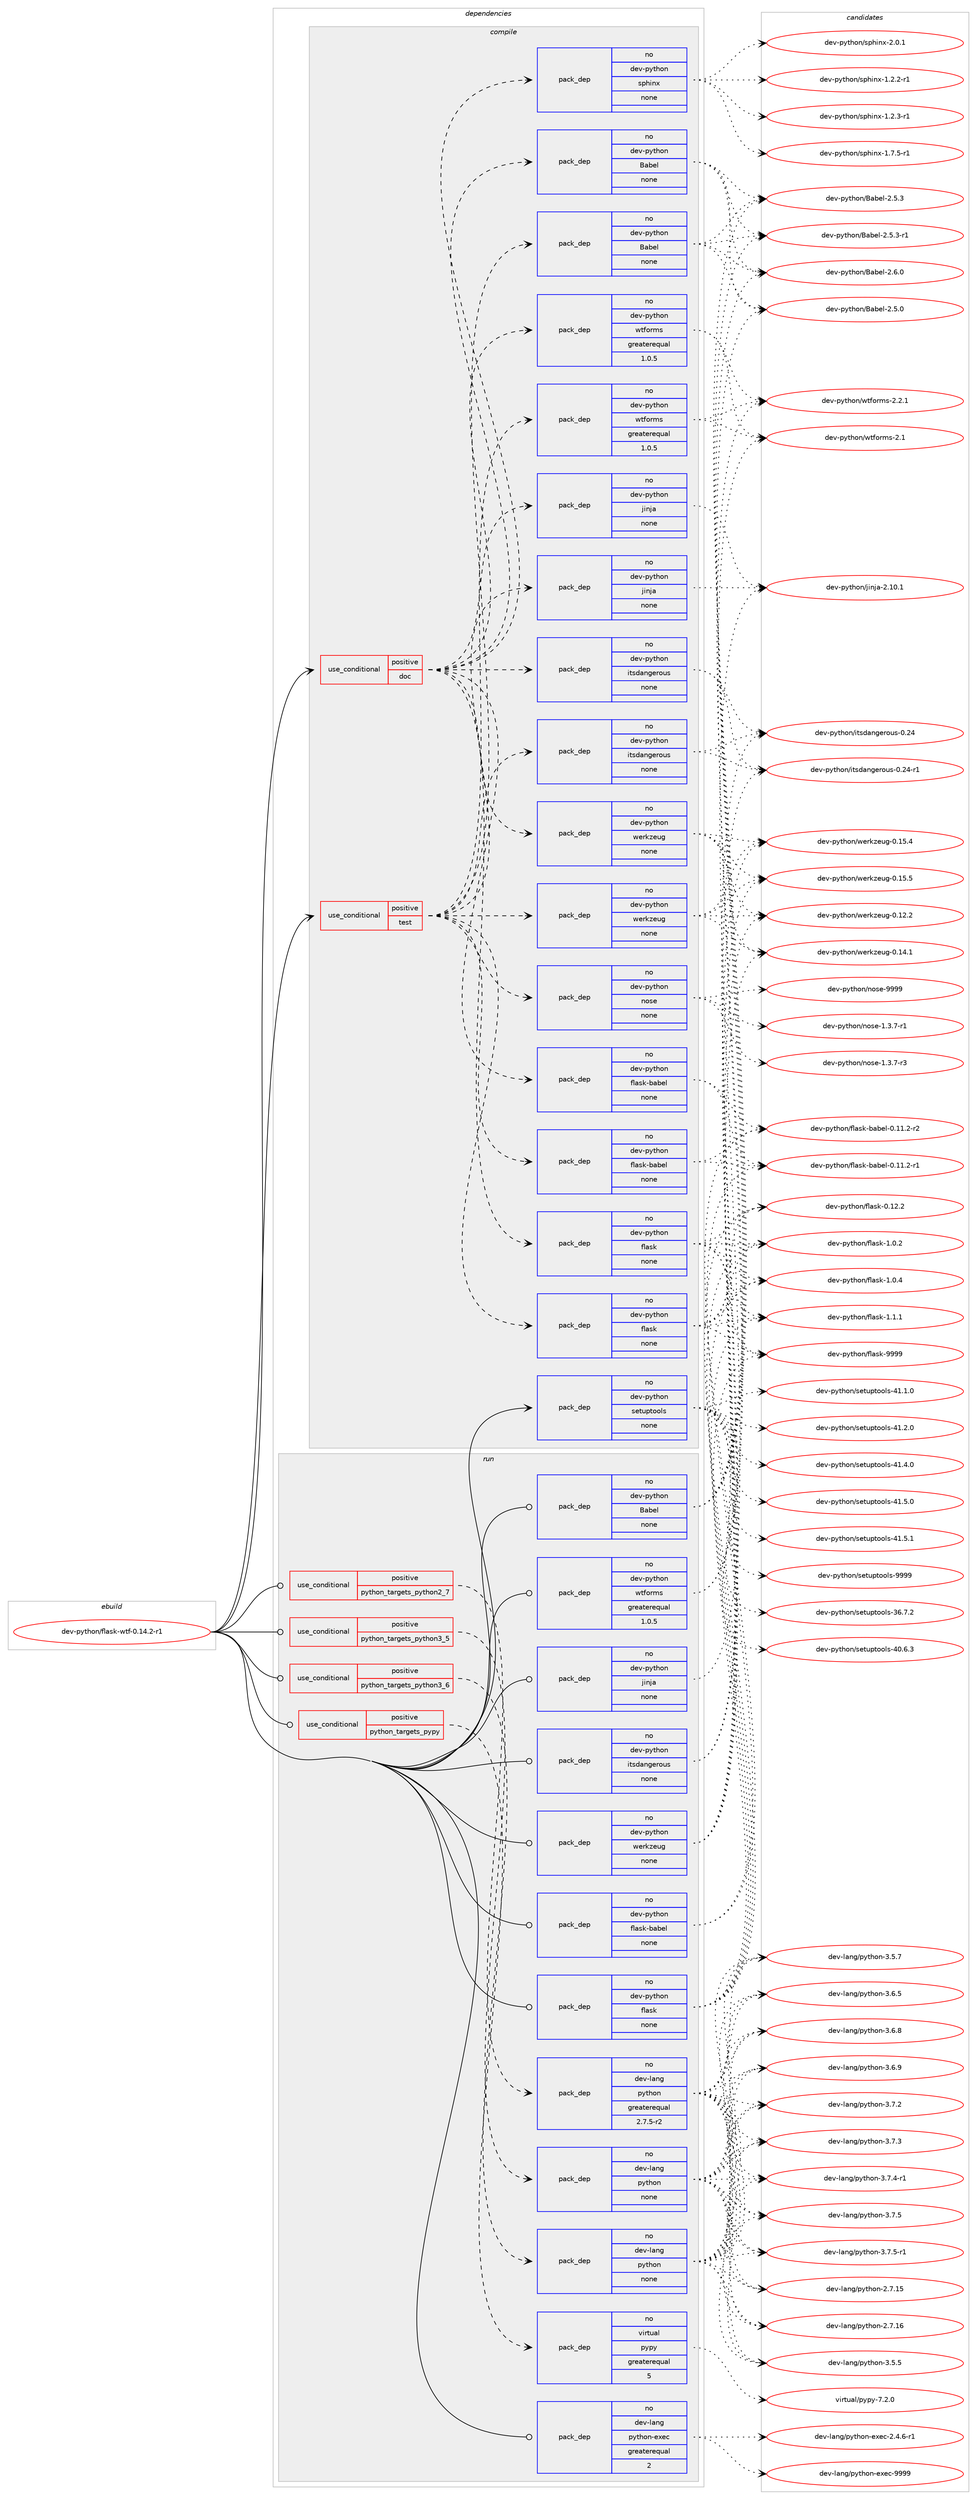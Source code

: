 digraph prolog {

# *************
# Graph options
# *************

newrank=true;
concentrate=true;
compound=true;
graph [rankdir=LR,fontname=Helvetica,fontsize=10,ranksep=1.5];#, ranksep=2.5, nodesep=0.2];
edge  [arrowhead=vee];
node  [fontname=Helvetica,fontsize=10];

# **********
# The ebuild
# **********

subgraph cluster_leftcol {
color=gray;
rank=same;
label=<<i>ebuild</i>>;
id [label="dev-python/flask-wtf-0.14.2-r1", color=red, width=4, href="../dev-python/flask-wtf-0.14.2-r1.svg"];
}

# ****************
# The dependencies
# ****************

subgraph cluster_midcol {
color=gray;
label=<<i>dependencies</i>>;
subgraph cluster_compile {
fillcolor="#eeeeee";
style=filled;
label=<<i>compile</i>>;
subgraph cond139674 {
dependency605574 [label=<<TABLE BORDER="0" CELLBORDER="1" CELLSPACING="0" CELLPADDING="4"><TR><TD ROWSPAN="3" CELLPADDING="10">use_conditional</TD></TR><TR><TD>positive</TD></TR><TR><TD>doc</TD></TR></TABLE>>, shape=none, color=red];
subgraph pack454103 {
dependency605575 [label=<<TABLE BORDER="0" CELLBORDER="1" CELLSPACING="0" CELLPADDING="4" WIDTH="220"><TR><TD ROWSPAN="6" CELLPADDING="30">pack_dep</TD></TR><TR><TD WIDTH="110">no</TD></TR><TR><TD>dev-python</TD></TR><TR><TD>Babel</TD></TR><TR><TD>none</TD></TR><TR><TD></TD></TR></TABLE>>, shape=none, color=blue];
}
dependency605574:e -> dependency605575:w [weight=20,style="dashed",arrowhead="vee"];
subgraph pack454104 {
dependency605576 [label=<<TABLE BORDER="0" CELLBORDER="1" CELLSPACING="0" CELLPADDING="4" WIDTH="220"><TR><TD ROWSPAN="6" CELLPADDING="30">pack_dep</TD></TR><TR><TD WIDTH="110">no</TD></TR><TR><TD>dev-python</TD></TR><TR><TD>flask</TD></TR><TR><TD>none</TD></TR><TR><TD></TD></TR></TABLE>>, shape=none, color=blue];
}
dependency605574:e -> dependency605576:w [weight=20,style="dashed",arrowhead="vee"];
subgraph pack454105 {
dependency605577 [label=<<TABLE BORDER="0" CELLBORDER="1" CELLSPACING="0" CELLPADDING="4" WIDTH="220"><TR><TD ROWSPAN="6" CELLPADDING="30">pack_dep</TD></TR><TR><TD WIDTH="110">no</TD></TR><TR><TD>dev-python</TD></TR><TR><TD>flask-babel</TD></TR><TR><TD>none</TD></TR><TR><TD></TD></TR></TABLE>>, shape=none, color=blue];
}
dependency605574:e -> dependency605577:w [weight=20,style="dashed",arrowhead="vee"];
subgraph pack454106 {
dependency605578 [label=<<TABLE BORDER="0" CELLBORDER="1" CELLSPACING="0" CELLPADDING="4" WIDTH="220"><TR><TD ROWSPAN="6" CELLPADDING="30">pack_dep</TD></TR><TR><TD WIDTH="110">no</TD></TR><TR><TD>dev-python</TD></TR><TR><TD>itsdangerous</TD></TR><TR><TD>none</TD></TR><TR><TD></TD></TR></TABLE>>, shape=none, color=blue];
}
dependency605574:e -> dependency605578:w [weight=20,style="dashed",arrowhead="vee"];
subgraph pack454107 {
dependency605579 [label=<<TABLE BORDER="0" CELLBORDER="1" CELLSPACING="0" CELLPADDING="4" WIDTH="220"><TR><TD ROWSPAN="6" CELLPADDING="30">pack_dep</TD></TR><TR><TD WIDTH="110">no</TD></TR><TR><TD>dev-python</TD></TR><TR><TD>jinja</TD></TR><TR><TD>none</TD></TR><TR><TD></TD></TR></TABLE>>, shape=none, color=blue];
}
dependency605574:e -> dependency605579:w [weight=20,style="dashed",arrowhead="vee"];
subgraph pack454108 {
dependency605580 [label=<<TABLE BORDER="0" CELLBORDER="1" CELLSPACING="0" CELLPADDING="4" WIDTH="220"><TR><TD ROWSPAN="6" CELLPADDING="30">pack_dep</TD></TR><TR><TD WIDTH="110">no</TD></TR><TR><TD>dev-python</TD></TR><TR><TD>werkzeug</TD></TR><TR><TD>none</TD></TR><TR><TD></TD></TR></TABLE>>, shape=none, color=blue];
}
dependency605574:e -> dependency605580:w [weight=20,style="dashed",arrowhead="vee"];
subgraph pack454109 {
dependency605581 [label=<<TABLE BORDER="0" CELLBORDER="1" CELLSPACING="0" CELLPADDING="4" WIDTH="220"><TR><TD ROWSPAN="6" CELLPADDING="30">pack_dep</TD></TR><TR><TD WIDTH="110">no</TD></TR><TR><TD>dev-python</TD></TR><TR><TD>wtforms</TD></TR><TR><TD>greaterequal</TD></TR><TR><TD>1.0.5</TD></TR></TABLE>>, shape=none, color=blue];
}
dependency605574:e -> dependency605581:w [weight=20,style="dashed",arrowhead="vee"];
subgraph pack454110 {
dependency605582 [label=<<TABLE BORDER="0" CELLBORDER="1" CELLSPACING="0" CELLPADDING="4" WIDTH="220"><TR><TD ROWSPAN="6" CELLPADDING="30">pack_dep</TD></TR><TR><TD WIDTH="110">no</TD></TR><TR><TD>dev-python</TD></TR><TR><TD>sphinx</TD></TR><TR><TD>none</TD></TR><TR><TD></TD></TR></TABLE>>, shape=none, color=blue];
}
dependency605574:e -> dependency605582:w [weight=20,style="dashed",arrowhead="vee"];
}
id:e -> dependency605574:w [weight=20,style="solid",arrowhead="vee"];
subgraph cond139675 {
dependency605583 [label=<<TABLE BORDER="0" CELLBORDER="1" CELLSPACING="0" CELLPADDING="4"><TR><TD ROWSPAN="3" CELLPADDING="10">use_conditional</TD></TR><TR><TD>positive</TD></TR><TR><TD>test</TD></TR></TABLE>>, shape=none, color=red];
subgraph pack454111 {
dependency605584 [label=<<TABLE BORDER="0" CELLBORDER="1" CELLSPACING="0" CELLPADDING="4" WIDTH="220"><TR><TD ROWSPAN="6" CELLPADDING="30">pack_dep</TD></TR><TR><TD WIDTH="110">no</TD></TR><TR><TD>dev-python</TD></TR><TR><TD>Babel</TD></TR><TR><TD>none</TD></TR><TR><TD></TD></TR></TABLE>>, shape=none, color=blue];
}
dependency605583:e -> dependency605584:w [weight=20,style="dashed",arrowhead="vee"];
subgraph pack454112 {
dependency605585 [label=<<TABLE BORDER="0" CELLBORDER="1" CELLSPACING="0" CELLPADDING="4" WIDTH="220"><TR><TD ROWSPAN="6" CELLPADDING="30">pack_dep</TD></TR><TR><TD WIDTH="110">no</TD></TR><TR><TD>dev-python</TD></TR><TR><TD>flask</TD></TR><TR><TD>none</TD></TR><TR><TD></TD></TR></TABLE>>, shape=none, color=blue];
}
dependency605583:e -> dependency605585:w [weight=20,style="dashed",arrowhead="vee"];
subgraph pack454113 {
dependency605586 [label=<<TABLE BORDER="0" CELLBORDER="1" CELLSPACING="0" CELLPADDING="4" WIDTH="220"><TR><TD ROWSPAN="6" CELLPADDING="30">pack_dep</TD></TR><TR><TD WIDTH="110">no</TD></TR><TR><TD>dev-python</TD></TR><TR><TD>flask-babel</TD></TR><TR><TD>none</TD></TR><TR><TD></TD></TR></TABLE>>, shape=none, color=blue];
}
dependency605583:e -> dependency605586:w [weight=20,style="dashed",arrowhead="vee"];
subgraph pack454114 {
dependency605587 [label=<<TABLE BORDER="0" CELLBORDER="1" CELLSPACING="0" CELLPADDING="4" WIDTH="220"><TR><TD ROWSPAN="6" CELLPADDING="30">pack_dep</TD></TR><TR><TD WIDTH="110">no</TD></TR><TR><TD>dev-python</TD></TR><TR><TD>itsdangerous</TD></TR><TR><TD>none</TD></TR><TR><TD></TD></TR></TABLE>>, shape=none, color=blue];
}
dependency605583:e -> dependency605587:w [weight=20,style="dashed",arrowhead="vee"];
subgraph pack454115 {
dependency605588 [label=<<TABLE BORDER="0" CELLBORDER="1" CELLSPACING="0" CELLPADDING="4" WIDTH="220"><TR><TD ROWSPAN="6" CELLPADDING="30">pack_dep</TD></TR><TR><TD WIDTH="110">no</TD></TR><TR><TD>dev-python</TD></TR><TR><TD>jinja</TD></TR><TR><TD>none</TD></TR><TR><TD></TD></TR></TABLE>>, shape=none, color=blue];
}
dependency605583:e -> dependency605588:w [weight=20,style="dashed",arrowhead="vee"];
subgraph pack454116 {
dependency605589 [label=<<TABLE BORDER="0" CELLBORDER="1" CELLSPACING="0" CELLPADDING="4" WIDTH="220"><TR><TD ROWSPAN="6" CELLPADDING="30">pack_dep</TD></TR><TR><TD WIDTH="110">no</TD></TR><TR><TD>dev-python</TD></TR><TR><TD>werkzeug</TD></TR><TR><TD>none</TD></TR><TR><TD></TD></TR></TABLE>>, shape=none, color=blue];
}
dependency605583:e -> dependency605589:w [weight=20,style="dashed",arrowhead="vee"];
subgraph pack454117 {
dependency605590 [label=<<TABLE BORDER="0" CELLBORDER="1" CELLSPACING="0" CELLPADDING="4" WIDTH="220"><TR><TD ROWSPAN="6" CELLPADDING="30">pack_dep</TD></TR><TR><TD WIDTH="110">no</TD></TR><TR><TD>dev-python</TD></TR><TR><TD>wtforms</TD></TR><TR><TD>greaterequal</TD></TR><TR><TD>1.0.5</TD></TR></TABLE>>, shape=none, color=blue];
}
dependency605583:e -> dependency605590:w [weight=20,style="dashed",arrowhead="vee"];
subgraph pack454118 {
dependency605591 [label=<<TABLE BORDER="0" CELLBORDER="1" CELLSPACING="0" CELLPADDING="4" WIDTH="220"><TR><TD ROWSPAN="6" CELLPADDING="30">pack_dep</TD></TR><TR><TD WIDTH="110">no</TD></TR><TR><TD>dev-python</TD></TR><TR><TD>nose</TD></TR><TR><TD>none</TD></TR><TR><TD></TD></TR></TABLE>>, shape=none, color=blue];
}
dependency605583:e -> dependency605591:w [weight=20,style="dashed",arrowhead="vee"];
}
id:e -> dependency605583:w [weight=20,style="solid",arrowhead="vee"];
subgraph pack454119 {
dependency605592 [label=<<TABLE BORDER="0" CELLBORDER="1" CELLSPACING="0" CELLPADDING="4" WIDTH="220"><TR><TD ROWSPAN="6" CELLPADDING="30">pack_dep</TD></TR><TR><TD WIDTH="110">no</TD></TR><TR><TD>dev-python</TD></TR><TR><TD>setuptools</TD></TR><TR><TD>none</TD></TR><TR><TD></TD></TR></TABLE>>, shape=none, color=blue];
}
id:e -> dependency605592:w [weight=20,style="solid",arrowhead="vee"];
}
subgraph cluster_compileandrun {
fillcolor="#eeeeee";
style=filled;
label=<<i>compile and run</i>>;
}
subgraph cluster_run {
fillcolor="#eeeeee";
style=filled;
label=<<i>run</i>>;
subgraph cond139676 {
dependency605593 [label=<<TABLE BORDER="0" CELLBORDER="1" CELLSPACING="0" CELLPADDING="4"><TR><TD ROWSPAN="3" CELLPADDING="10">use_conditional</TD></TR><TR><TD>positive</TD></TR><TR><TD>python_targets_pypy</TD></TR></TABLE>>, shape=none, color=red];
subgraph pack454120 {
dependency605594 [label=<<TABLE BORDER="0" CELLBORDER="1" CELLSPACING="0" CELLPADDING="4" WIDTH="220"><TR><TD ROWSPAN="6" CELLPADDING="30">pack_dep</TD></TR><TR><TD WIDTH="110">no</TD></TR><TR><TD>virtual</TD></TR><TR><TD>pypy</TD></TR><TR><TD>greaterequal</TD></TR><TR><TD>5</TD></TR></TABLE>>, shape=none, color=blue];
}
dependency605593:e -> dependency605594:w [weight=20,style="dashed",arrowhead="vee"];
}
id:e -> dependency605593:w [weight=20,style="solid",arrowhead="odot"];
subgraph cond139677 {
dependency605595 [label=<<TABLE BORDER="0" CELLBORDER="1" CELLSPACING="0" CELLPADDING="4"><TR><TD ROWSPAN="3" CELLPADDING="10">use_conditional</TD></TR><TR><TD>positive</TD></TR><TR><TD>python_targets_python2_7</TD></TR></TABLE>>, shape=none, color=red];
subgraph pack454121 {
dependency605596 [label=<<TABLE BORDER="0" CELLBORDER="1" CELLSPACING="0" CELLPADDING="4" WIDTH="220"><TR><TD ROWSPAN="6" CELLPADDING="30">pack_dep</TD></TR><TR><TD WIDTH="110">no</TD></TR><TR><TD>dev-lang</TD></TR><TR><TD>python</TD></TR><TR><TD>greaterequal</TD></TR><TR><TD>2.7.5-r2</TD></TR></TABLE>>, shape=none, color=blue];
}
dependency605595:e -> dependency605596:w [weight=20,style="dashed",arrowhead="vee"];
}
id:e -> dependency605595:w [weight=20,style="solid",arrowhead="odot"];
subgraph cond139678 {
dependency605597 [label=<<TABLE BORDER="0" CELLBORDER="1" CELLSPACING="0" CELLPADDING="4"><TR><TD ROWSPAN="3" CELLPADDING="10">use_conditional</TD></TR><TR><TD>positive</TD></TR><TR><TD>python_targets_python3_5</TD></TR></TABLE>>, shape=none, color=red];
subgraph pack454122 {
dependency605598 [label=<<TABLE BORDER="0" CELLBORDER="1" CELLSPACING="0" CELLPADDING="4" WIDTH="220"><TR><TD ROWSPAN="6" CELLPADDING="30">pack_dep</TD></TR><TR><TD WIDTH="110">no</TD></TR><TR><TD>dev-lang</TD></TR><TR><TD>python</TD></TR><TR><TD>none</TD></TR><TR><TD></TD></TR></TABLE>>, shape=none, color=blue];
}
dependency605597:e -> dependency605598:w [weight=20,style="dashed",arrowhead="vee"];
}
id:e -> dependency605597:w [weight=20,style="solid",arrowhead="odot"];
subgraph cond139679 {
dependency605599 [label=<<TABLE BORDER="0" CELLBORDER="1" CELLSPACING="0" CELLPADDING="4"><TR><TD ROWSPAN="3" CELLPADDING="10">use_conditional</TD></TR><TR><TD>positive</TD></TR><TR><TD>python_targets_python3_6</TD></TR></TABLE>>, shape=none, color=red];
subgraph pack454123 {
dependency605600 [label=<<TABLE BORDER="0" CELLBORDER="1" CELLSPACING="0" CELLPADDING="4" WIDTH="220"><TR><TD ROWSPAN="6" CELLPADDING="30">pack_dep</TD></TR><TR><TD WIDTH="110">no</TD></TR><TR><TD>dev-lang</TD></TR><TR><TD>python</TD></TR><TR><TD>none</TD></TR><TR><TD></TD></TR></TABLE>>, shape=none, color=blue];
}
dependency605599:e -> dependency605600:w [weight=20,style="dashed",arrowhead="vee"];
}
id:e -> dependency605599:w [weight=20,style="solid",arrowhead="odot"];
subgraph pack454124 {
dependency605601 [label=<<TABLE BORDER="0" CELLBORDER="1" CELLSPACING="0" CELLPADDING="4" WIDTH="220"><TR><TD ROWSPAN="6" CELLPADDING="30">pack_dep</TD></TR><TR><TD WIDTH="110">no</TD></TR><TR><TD>dev-lang</TD></TR><TR><TD>python-exec</TD></TR><TR><TD>greaterequal</TD></TR><TR><TD>2</TD></TR></TABLE>>, shape=none, color=blue];
}
id:e -> dependency605601:w [weight=20,style="solid",arrowhead="odot"];
subgraph pack454125 {
dependency605602 [label=<<TABLE BORDER="0" CELLBORDER="1" CELLSPACING="0" CELLPADDING="4" WIDTH="220"><TR><TD ROWSPAN="6" CELLPADDING="30">pack_dep</TD></TR><TR><TD WIDTH="110">no</TD></TR><TR><TD>dev-python</TD></TR><TR><TD>Babel</TD></TR><TR><TD>none</TD></TR><TR><TD></TD></TR></TABLE>>, shape=none, color=blue];
}
id:e -> dependency605602:w [weight=20,style="solid",arrowhead="odot"];
subgraph pack454126 {
dependency605603 [label=<<TABLE BORDER="0" CELLBORDER="1" CELLSPACING="0" CELLPADDING="4" WIDTH="220"><TR><TD ROWSPAN="6" CELLPADDING="30">pack_dep</TD></TR><TR><TD WIDTH="110">no</TD></TR><TR><TD>dev-python</TD></TR><TR><TD>flask</TD></TR><TR><TD>none</TD></TR><TR><TD></TD></TR></TABLE>>, shape=none, color=blue];
}
id:e -> dependency605603:w [weight=20,style="solid",arrowhead="odot"];
subgraph pack454127 {
dependency605604 [label=<<TABLE BORDER="0" CELLBORDER="1" CELLSPACING="0" CELLPADDING="4" WIDTH="220"><TR><TD ROWSPAN="6" CELLPADDING="30">pack_dep</TD></TR><TR><TD WIDTH="110">no</TD></TR><TR><TD>dev-python</TD></TR><TR><TD>flask-babel</TD></TR><TR><TD>none</TD></TR><TR><TD></TD></TR></TABLE>>, shape=none, color=blue];
}
id:e -> dependency605604:w [weight=20,style="solid",arrowhead="odot"];
subgraph pack454128 {
dependency605605 [label=<<TABLE BORDER="0" CELLBORDER="1" CELLSPACING="0" CELLPADDING="4" WIDTH="220"><TR><TD ROWSPAN="6" CELLPADDING="30">pack_dep</TD></TR><TR><TD WIDTH="110">no</TD></TR><TR><TD>dev-python</TD></TR><TR><TD>itsdangerous</TD></TR><TR><TD>none</TD></TR><TR><TD></TD></TR></TABLE>>, shape=none, color=blue];
}
id:e -> dependency605605:w [weight=20,style="solid",arrowhead="odot"];
subgraph pack454129 {
dependency605606 [label=<<TABLE BORDER="0" CELLBORDER="1" CELLSPACING="0" CELLPADDING="4" WIDTH="220"><TR><TD ROWSPAN="6" CELLPADDING="30">pack_dep</TD></TR><TR><TD WIDTH="110">no</TD></TR><TR><TD>dev-python</TD></TR><TR><TD>jinja</TD></TR><TR><TD>none</TD></TR><TR><TD></TD></TR></TABLE>>, shape=none, color=blue];
}
id:e -> dependency605606:w [weight=20,style="solid",arrowhead="odot"];
subgraph pack454130 {
dependency605607 [label=<<TABLE BORDER="0" CELLBORDER="1" CELLSPACING="0" CELLPADDING="4" WIDTH="220"><TR><TD ROWSPAN="6" CELLPADDING="30">pack_dep</TD></TR><TR><TD WIDTH="110">no</TD></TR><TR><TD>dev-python</TD></TR><TR><TD>werkzeug</TD></TR><TR><TD>none</TD></TR><TR><TD></TD></TR></TABLE>>, shape=none, color=blue];
}
id:e -> dependency605607:w [weight=20,style="solid",arrowhead="odot"];
subgraph pack454131 {
dependency605608 [label=<<TABLE BORDER="0" CELLBORDER="1" CELLSPACING="0" CELLPADDING="4" WIDTH="220"><TR><TD ROWSPAN="6" CELLPADDING="30">pack_dep</TD></TR><TR><TD WIDTH="110">no</TD></TR><TR><TD>dev-python</TD></TR><TR><TD>wtforms</TD></TR><TR><TD>greaterequal</TD></TR><TR><TD>1.0.5</TD></TR></TABLE>>, shape=none, color=blue];
}
id:e -> dependency605608:w [weight=20,style="solid",arrowhead="odot"];
}
}

# **************
# The candidates
# **************

subgraph cluster_choices {
rank=same;
color=gray;
label=<<i>candidates</i>>;

subgraph choice454103 {
color=black;
nodesep=1;
choice1001011184511212111610411111047669798101108455046534648 [label="dev-python/Babel-2.5.0", color=red, width=4,href="../dev-python/Babel-2.5.0.svg"];
choice1001011184511212111610411111047669798101108455046534651 [label="dev-python/Babel-2.5.3", color=red, width=4,href="../dev-python/Babel-2.5.3.svg"];
choice10010111845112121116104111110476697981011084550465346514511449 [label="dev-python/Babel-2.5.3-r1", color=red, width=4,href="../dev-python/Babel-2.5.3-r1.svg"];
choice1001011184511212111610411111047669798101108455046544648 [label="dev-python/Babel-2.6.0", color=red, width=4,href="../dev-python/Babel-2.6.0.svg"];
dependency605575:e -> choice1001011184511212111610411111047669798101108455046534648:w [style=dotted,weight="100"];
dependency605575:e -> choice1001011184511212111610411111047669798101108455046534651:w [style=dotted,weight="100"];
dependency605575:e -> choice10010111845112121116104111110476697981011084550465346514511449:w [style=dotted,weight="100"];
dependency605575:e -> choice1001011184511212111610411111047669798101108455046544648:w [style=dotted,weight="100"];
}
subgraph choice454104 {
color=black;
nodesep=1;
choice10010111845112121116104111110471021089711510745484649504650 [label="dev-python/flask-0.12.2", color=red, width=4,href="../dev-python/flask-0.12.2.svg"];
choice100101118451121211161041111104710210897115107454946484650 [label="dev-python/flask-1.0.2", color=red, width=4,href="../dev-python/flask-1.0.2.svg"];
choice100101118451121211161041111104710210897115107454946484652 [label="dev-python/flask-1.0.4", color=red, width=4,href="../dev-python/flask-1.0.4.svg"];
choice100101118451121211161041111104710210897115107454946494649 [label="dev-python/flask-1.1.1", color=red, width=4,href="../dev-python/flask-1.1.1.svg"];
choice1001011184511212111610411111047102108971151074557575757 [label="dev-python/flask-9999", color=red, width=4,href="../dev-python/flask-9999.svg"];
dependency605576:e -> choice10010111845112121116104111110471021089711510745484649504650:w [style=dotted,weight="100"];
dependency605576:e -> choice100101118451121211161041111104710210897115107454946484650:w [style=dotted,weight="100"];
dependency605576:e -> choice100101118451121211161041111104710210897115107454946484652:w [style=dotted,weight="100"];
dependency605576:e -> choice100101118451121211161041111104710210897115107454946494649:w [style=dotted,weight="100"];
dependency605576:e -> choice1001011184511212111610411111047102108971151074557575757:w [style=dotted,weight="100"];
}
subgraph choice454105 {
color=black;
nodesep=1;
choice10010111845112121116104111110471021089711510745989798101108454846494946504511449 [label="dev-python/flask-babel-0.11.2-r1", color=red, width=4,href="../dev-python/flask-babel-0.11.2-r1.svg"];
choice10010111845112121116104111110471021089711510745989798101108454846494946504511450 [label="dev-python/flask-babel-0.11.2-r2", color=red, width=4,href="../dev-python/flask-babel-0.11.2-r2.svg"];
dependency605577:e -> choice10010111845112121116104111110471021089711510745989798101108454846494946504511449:w [style=dotted,weight="100"];
dependency605577:e -> choice10010111845112121116104111110471021089711510745989798101108454846494946504511450:w [style=dotted,weight="100"];
}
subgraph choice454106 {
color=black;
nodesep=1;
choice1001011184511212111610411111047105116115100971101031011141111171154548465052 [label="dev-python/itsdangerous-0.24", color=red, width=4,href="../dev-python/itsdangerous-0.24.svg"];
choice10010111845112121116104111110471051161151009711010310111411111711545484650524511449 [label="dev-python/itsdangerous-0.24-r1", color=red, width=4,href="../dev-python/itsdangerous-0.24-r1.svg"];
dependency605578:e -> choice1001011184511212111610411111047105116115100971101031011141111171154548465052:w [style=dotted,weight="100"];
dependency605578:e -> choice10010111845112121116104111110471051161151009711010310111411111711545484650524511449:w [style=dotted,weight="100"];
}
subgraph choice454107 {
color=black;
nodesep=1;
choice10010111845112121116104111110471061051101069745504649484649 [label="dev-python/jinja-2.10.1", color=red, width=4,href="../dev-python/jinja-2.10.1.svg"];
dependency605579:e -> choice10010111845112121116104111110471061051101069745504649484649:w [style=dotted,weight="100"];
}
subgraph choice454108 {
color=black;
nodesep=1;
choice100101118451121211161041111104711910111410712210111710345484649504650 [label="dev-python/werkzeug-0.12.2", color=red, width=4,href="../dev-python/werkzeug-0.12.2.svg"];
choice100101118451121211161041111104711910111410712210111710345484649524649 [label="dev-python/werkzeug-0.14.1", color=red, width=4,href="../dev-python/werkzeug-0.14.1.svg"];
choice100101118451121211161041111104711910111410712210111710345484649534652 [label="dev-python/werkzeug-0.15.4", color=red, width=4,href="../dev-python/werkzeug-0.15.4.svg"];
choice100101118451121211161041111104711910111410712210111710345484649534653 [label="dev-python/werkzeug-0.15.5", color=red, width=4,href="../dev-python/werkzeug-0.15.5.svg"];
dependency605580:e -> choice100101118451121211161041111104711910111410712210111710345484649504650:w [style=dotted,weight="100"];
dependency605580:e -> choice100101118451121211161041111104711910111410712210111710345484649524649:w [style=dotted,weight="100"];
dependency605580:e -> choice100101118451121211161041111104711910111410712210111710345484649534652:w [style=dotted,weight="100"];
dependency605580:e -> choice100101118451121211161041111104711910111410712210111710345484649534653:w [style=dotted,weight="100"];
}
subgraph choice454109 {
color=black;
nodesep=1;
choice100101118451121211161041111104711911610211111410911545504649 [label="dev-python/wtforms-2.1", color=red, width=4,href="../dev-python/wtforms-2.1.svg"];
choice1001011184511212111610411111047119116102111114109115455046504649 [label="dev-python/wtforms-2.2.1", color=red, width=4,href="../dev-python/wtforms-2.2.1.svg"];
dependency605581:e -> choice100101118451121211161041111104711911610211111410911545504649:w [style=dotted,weight="100"];
dependency605581:e -> choice1001011184511212111610411111047119116102111114109115455046504649:w [style=dotted,weight="100"];
}
subgraph choice454110 {
color=black;
nodesep=1;
choice10010111845112121116104111110471151121041051101204549465046504511449 [label="dev-python/sphinx-1.2.2-r1", color=red, width=4,href="../dev-python/sphinx-1.2.2-r1.svg"];
choice10010111845112121116104111110471151121041051101204549465046514511449 [label="dev-python/sphinx-1.2.3-r1", color=red, width=4,href="../dev-python/sphinx-1.2.3-r1.svg"];
choice10010111845112121116104111110471151121041051101204549465546534511449 [label="dev-python/sphinx-1.7.5-r1", color=red, width=4,href="../dev-python/sphinx-1.7.5-r1.svg"];
choice1001011184511212111610411111047115112104105110120455046484649 [label="dev-python/sphinx-2.0.1", color=red, width=4,href="../dev-python/sphinx-2.0.1.svg"];
dependency605582:e -> choice10010111845112121116104111110471151121041051101204549465046504511449:w [style=dotted,weight="100"];
dependency605582:e -> choice10010111845112121116104111110471151121041051101204549465046514511449:w [style=dotted,weight="100"];
dependency605582:e -> choice10010111845112121116104111110471151121041051101204549465546534511449:w [style=dotted,weight="100"];
dependency605582:e -> choice1001011184511212111610411111047115112104105110120455046484649:w [style=dotted,weight="100"];
}
subgraph choice454111 {
color=black;
nodesep=1;
choice1001011184511212111610411111047669798101108455046534648 [label="dev-python/Babel-2.5.0", color=red, width=4,href="../dev-python/Babel-2.5.0.svg"];
choice1001011184511212111610411111047669798101108455046534651 [label="dev-python/Babel-2.5.3", color=red, width=4,href="../dev-python/Babel-2.5.3.svg"];
choice10010111845112121116104111110476697981011084550465346514511449 [label="dev-python/Babel-2.5.3-r1", color=red, width=4,href="../dev-python/Babel-2.5.3-r1.svg"];
choice1001011184511212111610411111047669798101108455046544648 [label="dev-python/Babel-2.6.0", color=red, width=4,href="../dev-python/Babel-2.6.0.svg"];
dependency605584:e -> choice1001011184511212111610411111047669798101108455046534648:w [style=dotted,weight="100"];
dependency605584:e -> choice1001011184511212111610411111047669798101108455046534651:w [style=dotted,weight="100"];
dependency605584:e -> choice10010111845112121116104111110476697981011084550465346514511449:w [style=dotted,weight="100"];
dependency605584:e -> choice1001011184511212111610411111047669798101108455046544648:w [style=dotted,weight="100"];
}
subgraph choice454112 {
color=black;
nodesep=1;
choice10010111845112121116104111110471021089711510745484649504650 [label="dev-python/flask-0.12.2", color=red, width=4,href="../dev-python/flask-0.12.2.svg"];
choice100101118451121211161041111104710210897115107454946484650 [label="dev-python/flask-1.0.2", color=red, width=4,href="../dev-python/flask-1.0.2.svg"];
choice100101118451121211161041111104710210897115107454946484652 [label="dev-python/flask-1.0.4", color=red, width=4,href="../dev-python/flask-1.0.4.svg"];
choice100101118451121211161041111104710210897115107454946494649 [label="dev-python/flask-1.1.1", color=red, width=4,href="../dev-python/flask-1.1.1.svg"];
choice1001011184511212111610411111047102108971151074557575757 [label="dev-python/flask-9999", color=red, width=4,href="../dev-python/flask-9999.svg"];
dependency605585:e -> choice10010111845112121116104111110471021089711510745484649504650:w [style=dotted,weight="100"];
dependency605585:e -> choice100101118451121211161041111104710210897115107454946484650:w [style=dotted,weight="100"];
dependency605585:e -> choice100101118451121211161041111104710210897115107454946484652:w [style=dotted,weight="100"];
dependency605585:e -> choice100101118451121211161041111104710210897115107454946494649:w [style=dotted,weight="100"];
dependency605585:e -> choice1001011184511212111610411111047102108971151074557575757:w [style=dotted,weight="100"];
}
subgraph choice454113 {
color=black;
nodesep=1;
choice10010111845112121116104111110471021089711510745989798101108454846494946504511449 [label="dev-python/flask-babel-0.11.2-r1", color=red, width=4,href="../dev-python/flask-babel-0.11.2-r1.svg"];
choice10010111845112121116104111110471021089711510745989798101108454846494946504511450 [label="dev-python/flask-babel-0.11.2-r2", color=red, width=4,href="../dev-python/flask-babel-0.11.2-r2.svg"];
dependency605586:e -> choice10010111845112121116104111110471021089711510745989798101108454846494946504511449:w [style=dotted,weight="100"];
dependency605586:e -> choice10010111845112121116104111110471021089711510745989798101108454846494946504511450:w [style=dotted,weight="100"];
}
subgraph choice454114 {
color=black;
nodesep=1;
choice1001011184511212111610411111047105116115100971101031011141111171154548465052 [label="dev-python/itsdangerous-0.24", color=red, width=4,href="../dev-python/itsdangerous-0.24.svg"];
choice10010111845112121116104111110471051161151009711010310111411111711545484650524511449 [label="dev-python/itsdangerous-0.24-r1", color=red, width=4,href="../dev-python/itsdangerous-0.24-r1.svg"];
dependency605587:e -> choice1001011184511212111610411111047105116115100971101031011141111171154548465052:w [style=dotted,weight="100"];
dependency605587:e -> choice10010111845112121116104111110471051161151009711010310111411111711545484650524511449:w [style=dotted,weight="100"];
}
subgraph choice454115 {
color=black;
nodesep=1;
choice10010111845112121116104111110471061051101069745504649484649 [label="dev-python/jinja-2.10.1", color=red, width=4,href="../dev-python/jinja-2.10.1.svg"];
dependency605588:e -> choice10010111845112121116104111110471061051101069745504649484649:w [style=dotted,weight="100"];
}
subgraph choice454116 {
color=black;
nodesep=1;
choice100101118451121211161041111104711910111410712210111710345484649504650 [label="dev-python/werkzeug-0.12.2", color=red, width=4,href="../dev-python/werkzeug-0.12.2.svg"];
choice100101118451121211161041111104711910111410712210111710345484649524649 [label="dev-python/werkzeug-0.14.1", color=red, width=4,href="../dev-python/werkzeug-0.14.1.svg"];
choice100101118451121211161041111104711910111410712210111710345484649534652 [label="dev-python/werkzeug-0.15.4", color=red, width=4,href="../dev-python/werkzeug-0.15.4.svg"];
choice100101118451121211161041111104711910111410712210111710345484649534653 [label="dev-python/werkzeug-0.15.5", color=red, width=4,href="../dev-python/werkzeug-0.15.5.svg"];
dependency605589:e -> choice100101118451121211161041111104711910111410712210111710345484649504650:w [style=dotted,weight="100"];
dependency605589:e -> choice100101118451121211161041111104711910111410712210111710345484649524649:w [style=dotted,weight="100"];
dependency605589:e -> choice100101118451121211161041111104711910111410712210111710345484649534652:w [style=dotted,weight="100"];
dependency605589:e -> choice100101118451121211161041111104711910111410712210111710345484649534653:w [style=dotted,weight="100"];
}
subgraph choice454117 {
color=black;
nodesep=1;
choice100101118451121211161041111104711911610211111410911545504649 [label="dev-python/wtforms-2.1", color=red, width=4,href="../dev-python/wtforms-2.1.svg"];
choice1001011184511212111610411111047119116102111114109115455046504649 [label="dev-python/wtforms-2.2.1", color=red, width=4,href="../dev-python/wtforms-2.2.1.svg"];
dependency605590:e -> choice100101118451121211161041111104711911610211111410911545504649:w [style=dotted,weight="100"];
dependency605590:e -> choice1001011184511212111610411111047119116102111114109115455046504649:w [style=dotted,weight="100"];
}
subgraph choice454118 {
color=black;
nodesep=1;
choice10010111845112121116104111110471101111151014549465146554511449 [label="dev-python/nose-1.3.7-r1", color=red, width=4,href="../dev-python/nose-1.3.7-r1.svg"];
choice10010111845112121116104111110471101111151014549465146554511451 [label="dev-python/nose-1.3.7-r3", color=red, width=4,href="../dev-python/nose-1.3.7-r3.svg"];
choice10010111845112121116104111110471101111151014557575757 [label="dev-python/nose-9999", color=red, width=4,href="../dev-python/nose-9999.svg"];
dependency605591:e -> choice10010111845112121116104111110471101111151014549465146554511449:w [style=dotted,weight="100"];
dependency605591:e -> choice10010111845112121116104111110471101111151014549465146554511451:w [style=dotted,weight="100"];
dependency605591:e -> choice10010111845112121116104111110471101111151014557575757:w [style=dotted,weight="100"];
}
subgraph choice454119 {
color=black;
nodesep=1;
choice100101118451121211161041111104711510111611711211611111110811545515446554650 [label="dev-python/setuptools-36.7.2", color=red, width=4,href="../dev-python/setuptools-36.7.2.svg"];
choice100101118451121211161041111104711510111611711211611111110811545524846544651 [label="dev-python/setuptools-40.6.3", color=red, width=4,href="../dev-python/setuptools-40.6.3.svg"];
choice100101118451121211161041111104711510111611711211611111110811545524946494648 [label="dev-python/setuptools-41.1.0", color=red, width=4,href="../dev-python/setuptools-41.1.0.svg"];
choice100101118451121211161041111104711510111611711211611111110811545524946504648 [label="dev-python/setuptools-41.2.0", color=red, width=4,href="../dev-python/setuptools-41.2.0.svg"];
choice100101118451121211161041111104711510111611711211611111110811545524946524648 [label="dev-python/setuptools-41.4.0", color=red, width=4,href="../dev-python/setuptools-41.4.0.svg"];
choice100101118451121211161041111104711510111611711211611111110811545524946534648 [label="dev-python/setuptools-41.5.0", color=red, width=4,href="../dev-python/setuptools-41.5.0.svg"];
choice100101118451121211161041111104711510111611711211611111110811545524946534649 [label="dev-python/setuptools-41.5.1", color=red, width=4,href="../dev-python/setuptools-41.5.1.svg"];
choice10010111845112121116104111110471151011161171121161111111081154557575757 [label="dev-python/setuptools-9999", color=red, width=4,href="../dev-python/setuptools-9999.svg"];
dependency605592:e -> choice100101118451121211161041111104711510111611711211611111110811545515446554650:w [style=dotted,weight="100"];
dependency605592:e -> choice100101118451121211161041111104711510111611711211611111110811545524846544651:w [style=dotted,weight="100"];
dependency605592:e -> choice100101118451121211161041111104711510111611711211611111110811545524946494648:w [style=dotted,weight="100"];
dependency605592:e -> choice100101118451121211161041111104711510111611711211611111110811545524946504648:w [style=dotted,weight="100"];
dependency605592:e -> choice100101118451121211161041111104711510111611711211611111110811545524946524648:w [style=dotted,weight="100"];
dependency605592:e -> choice100101118451121211161041111104711510111611711211611111110811545524946534648:w [style=dotted,weight="100"];
dependency605592:e -> choice100101118451121211161041111104711510111611711211611111110811545524946534649:w [style=dotted,weight="100"];
dependency605592:e -> choice10010111845112121116104111110471151011161171121161111111081154557575757:w [style=dotted,weight="100"];
}
subgraph choice454120 {
color=black;
nodesep=1;
choice1181051141161179710847112121112121455546504648 [label="virtual/pypy-7.2.0", color=red, width=4,href="../virtual/pypy-7.2.0.svg"];
dependency605594:e -> choice1181051141161179710847112121112121455546504648:w [style=dotted,weight="100"];
}
subgraph choice454121 {
color=black;
nodesep=1;
choice10010111845108971101034711212111610411111045504655464953 [label="dev-lang/python-2.7.15", color=red, width=4,href="../dev-lang/python-2.7.15.svg"];
choice10010111845108971101034711212111610411111045504655464954 [label="dev-lang/python-2.7.16", color=red, width=4,href="../dev-lang/python-2.7.16.svg"];
choice100101118451089711010347112121116104111110455146534653 [label="dev-lang/python-3.5.5", color=red, width=4,href="../dev-lang/python-3.5.5.svg"];
choice100101118451089711010347112121116104111110455146534655 [label="dev-lang/python-3.5.7", color=red, width=4,href="../dev-lang/python-3.5.7.svg"];
choice100101118451089711010347112121116104111110455146544653 [label="dev-lang/python-3.6.5", color=red, width=4,href="../dev-lang/python-3.6.5.svg"];
choice100101118451089711010347112121116104111110455146544656 [label="dev-lang/python-3.6.8", color=red, width=4,href="../dev-lang/python-3.6.8.svg"];
choice100101118451089711010347112121116104111110455146544657 [label="dev-lang/python-3.6.9", color=red, width=4,href="../dev-lang/python-3.6.9.svg"];
choice100101118451089711010347112121116104111110455146554650 [label="dev-lang/python-3.7.2", color=red, width=4,href="../dev-lang/python-3.7.2.svg"];
choice100101118451089711010347112121116104111110455146554651 [label="dev-lang/python-3.7.3", color=red, width=4,href="../dev-lang/python-3.7.3.svg"];
choice1001011184510897110103471121211161041111104551465546524511449 [label="dev-lang/python-3.7.4-r1", color=red, width=4,href="../dev-lang/python-3.7.4-r1.svg"];
choice100101118451089711010347112121116104111110455146554653 [label="dev-lang/python-3.7.5", color=red, width=4,href="../dev-lang/python-3.7.5.svg"];
choice1001011184510897110103471121211161041111104551465546534511449 [label="dev-lang/python-3.7.5-r1", color=red, width=4,href="../dev-lang/python-3.7.5-r1.svg"];
dependency605596:e -> choice10010111845108971101034711212111610411111045504655464953:w [style=dotted,weight="100"];
dependency605596:e -> choice10010111845108971101034711212111610411111045504655464954:w [style=dotted,weight="100"];
dependency605596:e -> choice100101118451089711010347112121116104111110455146534653:w [style=dotted,weight="100"];
dependency605596:e -> choice100101118451089711010347112121116104111110455146534655:w [style=dotted,weight="100"];
dependency605596:e -> choice100101118451089711010347112121116104111110455146544653:w [style=dotted,weight="100"];
dependency605596:e -> choice100101118451089711010347112121116104111110455146544656:w [style=dotted,weight="100"];
dependency605596:e -> choice100101118451089711010347112121116104111110455146544657:w [style=dotted,weight="100"];
dependency605596:e -> choice100101118451089711010347112121116104111110455146554650:w [style=dotted,weight="100"];
dependency605596:e -> choice100101118451089711010347112121116104111110455146554651:w [style=dotted,weight="100"];
dependency605596:e -> choice1001011184510897110103471121211161041111104551465546524511449:w [style=dotted,weight="100"];
dependency605596:e -> choice100101118451089711010347112121116104111110455146554653:w [style=dotted,weight="100"];
dependency605596:e -> choice1001011184510897110103471121211161041111104551465546534511449:w [style=dotted,weight="100"];
}
subgraph choice454122 {
color=black;
nodesep=1;
choice10010111845108971101034711212111610411111045504655464953 [label="dev-lang/python-2.7.15", color=red, width=4,href="../dev-lang/python-2.7.15.svg"];
choice10010111845108971101034711212111610411111045504655464954 [label="dev-lang/python-2.7.16", color=red, width=4,href="../dev-lang/python-2.7.16.svg"];
choice100101118451089711010347112121116104111110455146534653 [label="dev-lang/python-3.5.5", color=red, width=4,href="../dev-lang/python-3.5.5.svg"];
choice100101118451089711010347112121116104111110455146534655 [label="dev-lang/python-3.5.7", color=red, width=4,href="../dev-lang/python-3.5.7.svg"];
choice100101118451089711010347112121116104111110455146544653 [label="dev-lang/python-3.6.5", color=red, width=4,href="../dev-lang/python-3.6.5.svg"];
choice100101118451089711010347112121116104111110455146544656 [label="dev-lang/python-3.6.8", color=red, width=4,href="../dev-lang/python-3.6.8.svg"];
choice100101118451089711010347112121116104111110455146544657 [label="dev-lang/python-3.6.9", color=red, width=4,href="../dev-lang/python-3.6.9.svg"];
choice100101118451089711010347112121116104111110455146554650 [label="dev-lang/python-3.7.2", color=red, width=4,href="../dev-lang/python-3.7.2.svg"];
choice100101118451089711010347112121116104111110455146554651 [label="dev-lang/python-3.7.3", color=red, width=4,href="../dev-lang/python-3.7.3.svg"];
choice1001011184510897110103471121211161041111104551465546524511449 [label="dev-lang/python-3.7.4-r1", color=red, width=4,href="../dev-lang/python-3.7.4-r1.svg"];
choice100101118451089711010347112121116104111110455146554653 [label="dev-lang/python-3.7.5", color=red, width=4,href="../dev-lang/python-3.7.5.svg"];
choice1001011184510897110103471121211161041111104551465546534511449 [label="dev-lang/python-3.7.5-r1", color=red, width=4,href="../dev-lang/python-3.7.5-r1.svg"];
dependency605598:e -> choice10010111845108971101034711212111610411111045504655464953:w [style=dotted,weight="100"];
dependency605598:e -> choice10010111845108971101034711212111610411111045504655464954:w [style=dotted,weight="100"];
dependency605598:e -> choice100101118451089711010347112121116104111110455146534653:w [style=dotted,weight="100"];
dependency605598:e -> choice100101118451089711010347112121116104111110455146534655:w [style=dotted,weight="100"];
dependency605598:e -> choice100101118451089711010347112121116104111110455146544653:w [style=dotted,weight="100"];
dependency605598:e -> choice100101118451089711010347112121116104111110455146544656:w [style=dotted,weight="100"];
dependency605598:e -> choice100101118451089711010347112121116104111110455146544657:w [style=dotted,weight="100"];
dependency605598:e -> choice100101118451089711010347112121116104111110455146554650:w [style=dotted,weight="100"];
dependency605598:e -> choice100101118451089711010347112121116104111110455146554651:w [style=dotted,weight="100"];
dependency605598:e -> choice1001011184510897110103471121211161041111104551465546524511449:w [style=dotted,weight="100"];
dependency605598:e -> choice100101118451089711010347112121116104111110455146554653:w [style=dotted,weight="100"];
dependency605598:e -> choice1001011184510897110103471121211161041111104551465546534511449:w [style=dotted,weight="100"];
}
subgraph choice454123 {
color=black;
nodesep=1;
choice10010111845108971101034711212111610411111045504655464953 [label="dev-lang/python-2.7.15", color=red, width=4,href="../dev-lang/python-2.7.15.svg"];
choice10010111845108971101034711212111610411111045504655464954 [label="dev-lang/python-2.7.16", color=red, width=4,href="../dev-lang/python-2.7.16.svg"];
choice100101118451089711010347112121116104111110455146534653 [label="dev-lang/python-3.5.5", color=red, width=4,href="../dev-lang/python-3.5.5.svg"];
choice100101118451089711010347112121116104111110455146534655 [label="dev-lang/python-3.5.7", color=red, width=4,href="../dev-lang/python-3.5.7.svg"];
choice100101118451089711010347112121116104111110455146544653 [label="dev-lang/python-3.6.5", color=red, width=4,href="../dev-lang/python-3.6.5.svg"];
choice100101118451089711010347112121116104111110455146544656 [label="dev-lang/python-3.6.8", color=red, width=4,href="../dev-lang/python-3.6.8.svg"];
choice100101118451089711010347112121116104111110455146544657 [label="dev-lang/python-3.6.9", color=red, width=4,href="../dev-lang/python-3.6.9.svg"];
choice100101118451089711010347112121116104111110455146554650 [label="dev-lang/python-3.7.2", color=red, width=4,href="../dev-lang/python-3.7.2.svg"];
choice100101118451089711010347112121116104111110455146554651 [label="dev-lang/python-3.7.3", color=red, width=4,href="../dev-lang/python-3.7.3.svg"];
choice1001011184510897110103471121211161041111104551465546524511449 [label="dev-lang/python-3.7.4-r1", color=red, width=4,href="../dev-lang/python-3.7.4-r1.svg"];
choice100101118451089711010347112121116104111110455146554653 [label="dev-lang/python-3.7.5", color=red, width=4,href="../dev-lang/python-3.7.5.svg"];
choice1001011184510897110103471121211161041111104551465546534511449 [label="dev-lang/python-3.7.5-r1", color=red, width=4,href="../dev-lang/python-3.7.5-r1.svg"];
dependency605600:e -> choice10010111845108971101034711212111610411111045504655464953:w [style=dotted,weight="100"];
dependency605600:e -> choice10010111845108971101034711212111610411111045504655464954:w [style=dotted,weight="100"];
dependency605600:e -> choice100101118451089711010347112121116104111110455146534653:w [style=dotted,weight="100"];
dependency605600:e -> choice100101118451089711010347112121116104111110455146534655:w [style=dotted,weight="100"];
dependency605600:e -> choice100101118451089711010347112121116104111110455146544653:w [style=dotted,weight="100"];
dependency605600:e -> choice100101118451089711010347112121116104111110455146544656:w [style=dotted,weight="100"];
dependency605600:e -> choice100101118451089711010347112121116104111110455146544657:w [style=dotted,weight="100"];
dependency605600:e -> choice100101118451089711010347112121116104111110455146554650:w [style=dotted,weight="100"];
dependency605600:e -> choice100101118451089711010347112121116104111110455146554651:w [style=dotted,weight="100"];
dependency605600:e -> choice1001011184510897110103471121211161041111104551465546524511449:w [style=dotted,weight="100"];
dependency605600:e -> choice100101118451089711010347112121116104111110455146554653:w [style=dotted,weight="100"];
dependency605600:e -> choice1001011184510897110103471121211161041111104551465546534511449:w [style=dotted,weight="100"];
}
subgraph choice454124 {
color=black;
nodesep=1;
choice10010111845108971101034711212111610411111045101120101994550465246544511449 [label="dev-lang/python-exec-2.4.6-r1", color=red, width=4,href="../dev-lang/python-exec-2.4.6-r1.svg"];
choice10010111845108971101034711212111610411111045101120101994557575757 [label="dev-lang/python-exec-9999", color=red, width=4,href="../dev-lang/python-exec-9999.svg"];
dependency605601:e -> choice10010111845108971101034711212111610411111045101120101994550465246544511449:w [style=dotted,weight="100"];
dependency605601:e -> choice10010111845108971101034711212111610411111045101120101994557575757:w [style=dotted,weight="100"];
}
subgraph choice454125 {
color=black;
nodesep=1;
choice1001011184511212111610411111047669798101108455046534648 [label="dev-python/Babel-2.5.0", color=red, width=4,href="../dev-python/Babel-2.5.0.svg"];
choice1001011184511212111610411111047669798101108455046534651 [label="dev-python/Babel-2.5.3", color=red, width=4,href="../dev-python/Babel-2.5.3.svg"];
choice10010111845112121116104111110476697981011084550465346514511449 [label="dev-python/Babel-2.5.3-r1", color=red, width=4,href="../dev-python/Babel-2.5.3-r1.svg"];
choice1001011184511212111610411111047669798101108455046544648 [label="dev-python/Babel-2.6.0", color=red, width=4,href="../dev-python/Babel-2.6.0.svg"];
dependency605602:e -> choice1001011184511212111610411111047669798101108455046534648:w [style=dotted,weight="100"];
dependency605602:e -> choice1001011184511212111610411111047669798101108455046534651:w [style=dotted,weight="100"];
dependency605602:e -> choice10010111845112121116104111110476697981011084550465346514511449:w [style=dotted,weight="100"];
dependency605602:e -> choice1001011184511212111610411111047669798101108455046544648:w [style=dotted,weight="100"];
}
subgraph choice454126 {
color=black;
nodesep=1;
choice10010111845112121116104111110471021089711510745484649504650 [label="dev-python/flask-0.12.2", color=red, width=4,href="../dev-python/flask-0.12.2.svg"];
choice100101118451121211161041111104710210897115107454946484650 [label="dev-python/flask-1.0.2", color=red, width=4,href="../dev-python/flask-1.0.2.svg"];
choice100101118451121211161041111104710210897115107454946484652 [label="dev-python/flask-1.0.4", color=red, width=4,href="../dev-python/flask-1.0.4.svg"];
choice100101118451121211161041111104710210897115107454946494649 [label="dev-python/flask-1.1.1", color=red, width=4,href="../dev-python/flask-1.1.1.svg"];
choice1001011184511212111610411111047102108971151074557575757 [label="dev-python/flask-9999", color=red, width=4,href="../dev-python/flask-9999.svg"];
dependency605603:e -> choice10010111845112121116104111110471021089711510745484649504650:w [style=dotted,weight="100"];
dependency605603:e -> choice100101118451121211161041111104710210897115107454946484650:w [style=dotted,weight="100"];
dependency605603:e -> choice100101118451121211161041111104710210897115107454946484652:w [style=dotted,weight="100"];
dependency605603:e -> choice100101118451121211161041111104710210897115107454946494649:w [style=dotted,weight="100"];
dependency605603:e -> choice1001011184511212111610411111047102108971151074557575757:w [style=dotted,weight="100"];
}
subgraph choice454127 {
color=black;
nodesep=1;
choice10010111845112121116104111110471021089711510745989798101108454846494946504511449 [label="dev-python/flask-babel-0.11.2-r1", color=red, width=4,href="../dev-python/flask-babel-0.11.2-r1.svg"];
choice10010111845112121116104111110471021089711510745989798101108454846494946504511450 [label="dev-python/flask-babel-0.11.2-r2", color=red, width=4,href="../dev-python/flask-babel-0.11.2-r2.svg"];
dependency605604:e -> choice10010111845112121116104111110471021089711510745989798101108454846494946504511449:w [style=dotted,weight="100"];
dependency605604:e -> choice10010111845112121116104111110471021089711510745989798101108454846494946504511450:w [style=dotted,weight="100"];
}
subgraph choice454128 {
color=black;
nodesep=1;
choice1001011184511212111610411111047105116115100971101031011141111171154548465052 [label="dev-python/itsdangerous-0.24", color=red, width=4,href="../dev-python/itsdangerous-0.24.svg"];
choice10010111845112121116104111110471051161151009711010310111411111711545484650524511449 [label="dev-python/itsdangerous-0.24-r1", color=red, width=4,href="../dev-python/itsdangerous-0.24-r1.svg"];
dependency605605:e -> choice1001011184511212111610411111047105116115100971101031011141111171154548465052:w [style=dotted,weight="100"];
dependency605605:e -> choice10010111845112121116104111110471051161151009711010310111411111711545484650524511449:w [style=dotted,weight="100"];
}
subgraph choice454129 {
color=black;
nodesep=1;
choice10010111845112121116104111110471061051101069745504649484649 [label="dev-python/jinja-2.10.1", color=red, width=4,href="../dev-python/jinja-2.10.1.svg"];
dependency605606:e -> choice10010111845112121116104111110471061051101069745504649484649:w [style=dotted,weight="100"];
}
subgraph choice454130 {
color=black;
nodesep=1;
choice100101118451121211161041111104711910111410712210111710345484649504650 [label="dev-python/werkzeug-0.12.2", color=red, width=4,href="../dev-python/werkzeug-0.12.2.svg"];
choice100101118451121211161041111104711910111410712210111710345484649524649 [label="dev-python/werkzeug-0.14.1", color=red, width=4,href="../dev-python/werkzeug-0.14.1.svg"];
choice100101118451121211161041111104711910111410712210111710345484649534652 [label="dev-python/werkzeug-0.15.4", color=red, width=4,href="../dev-python/werkzeug-0.15.4.svg"];
choice100101118451121211161041111104711910111410712210111710345484649534653 [label="dev-python/werkzeug-0.15.5", color=red, width=4,href="../dev-python/werkzeug-0.15.5.svg"];
dependency605607:e -> choice100101118451121211161041111104711910111410712210111710345484649504650:w [style=dotted,weight="100"];
dependency605607:e -> choice100101118451121211161041111104711910111410712210111710345484649524649:w [style=dotted,weight="100"];
dependency605607:e -> choice100101118451121211161041111104711910111410712210111710345484649534652:w [style=dotted,weight="100"];
dependency605607:e -> choice100101118451121211161041111104711910111410712210111710345484649534653:w [style=dotted,weight="100"];
}
subgraph choice454131 {
color=black;
nodesep=1;
choice100101118451121211161041111104711911610211111410911545504649 [label="dev-python/wtforms-2.1", color=red, width=4,href="../dev-python/wtforms-2.1.svg"];
choice1001011184511212111610411111047119116102111114109115455046504649 [label="dev-python/wtforms-2.2.1", color=red, width=4,href="../dev-python/wtforms-2.2.1.svg"];
dependency605608:e -> choice100101118451121211161041111104711911610211111410911545504649:w [style=dotted,weight="100"];
dependency605608:e -> choice1001011184511212111610411111047119116102111114109115455046504649:w [style=dotted,weight="100"];
}
}

}
